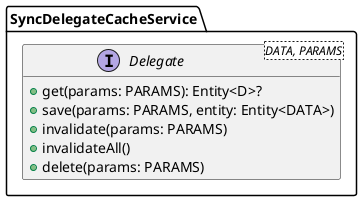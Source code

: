 @startuml
hide empty members
interface SyncDelegateCacheService.Delegate<DATA, PARAMS> {
        +get(params: PARAMS): Entity<D>?
        +save(params: PARAMS, entity: Entity<DATA>)
        +invalidate(params: PARAMS)
        +invalidateAll()
        +delete(params: PARAMS)
}
@enduml